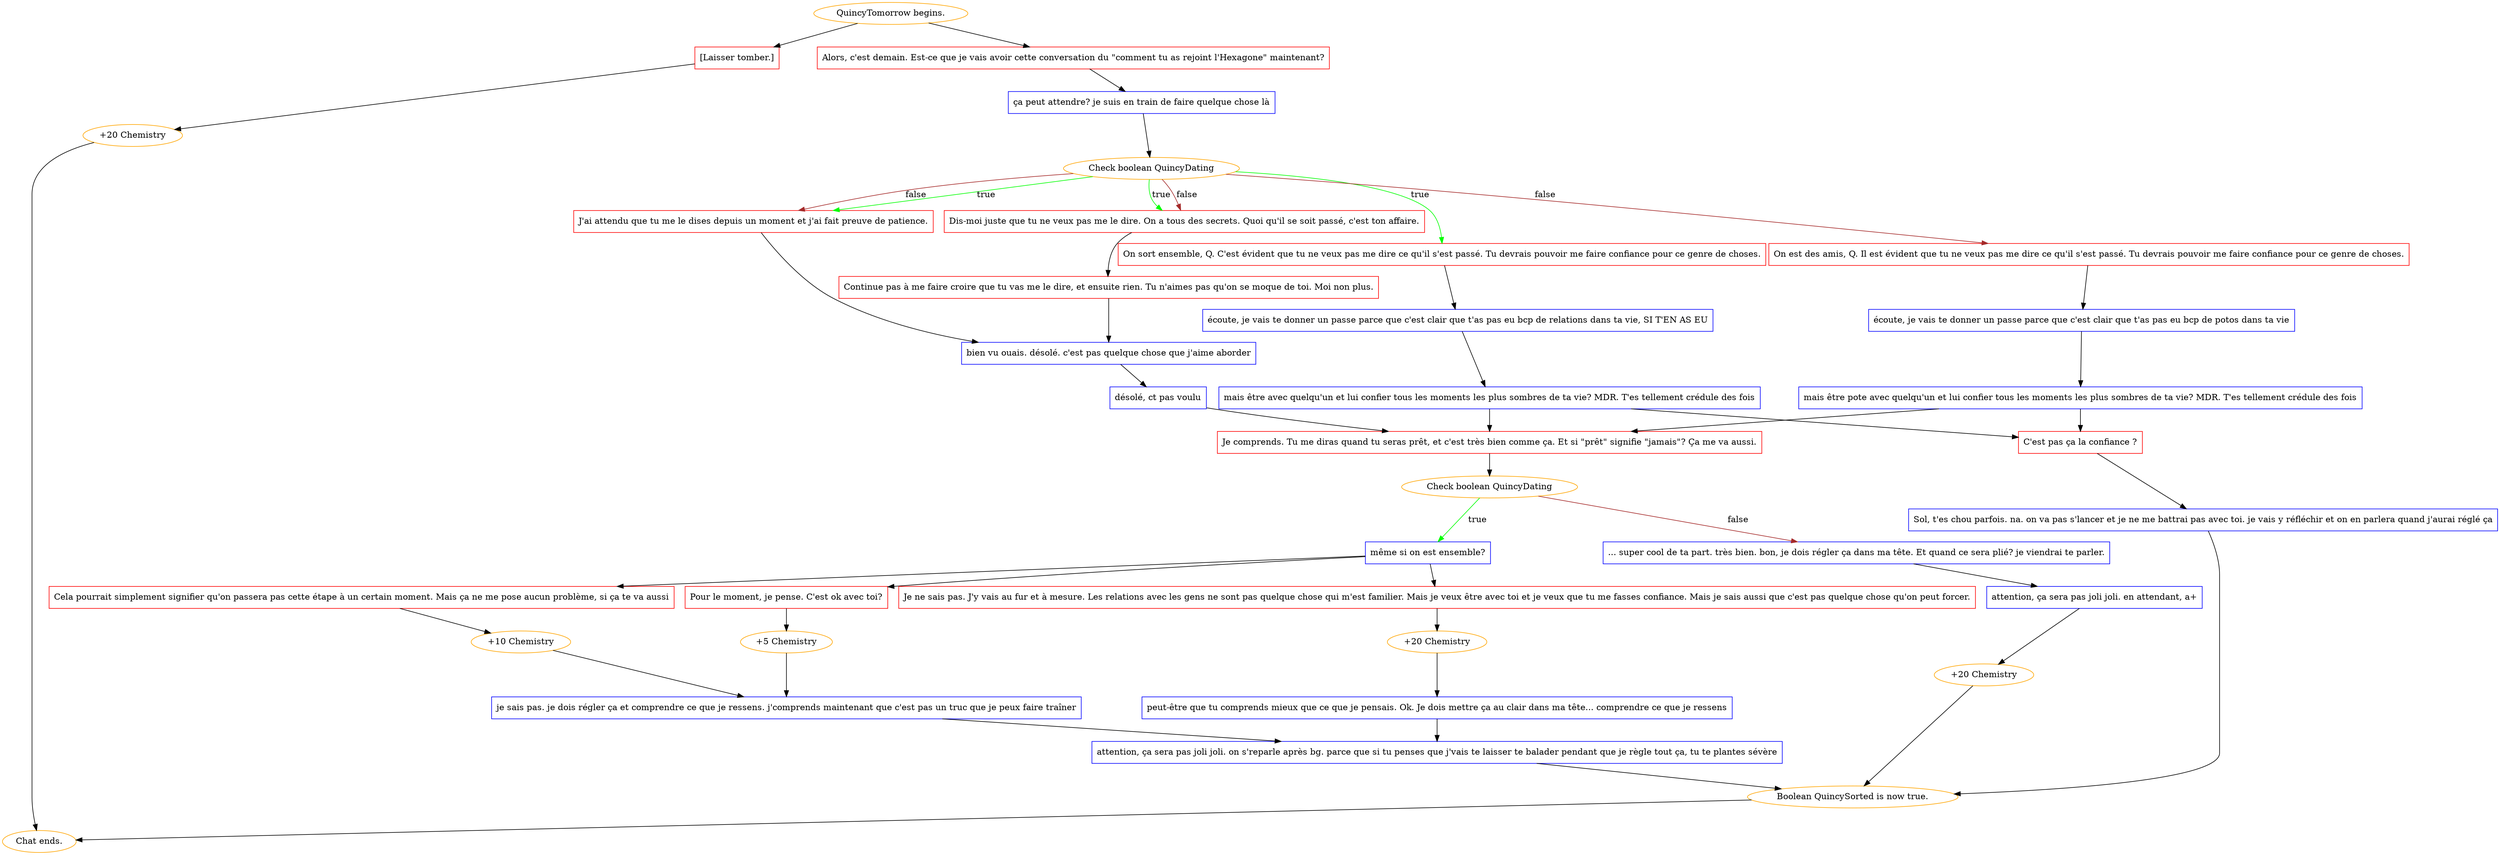 digraph {
	"QuincyTomorrow begins." [color=orange];
		"QuincyTomorrow begins." -> j2915248363;
		"QuincyTomorrow begins." -> j1925538267;
	j2915248363 [label="Alors, c'est demain. Est-ce que je vais avoir cette conversation du \"comment tu as rejoint l'Hexagone\" maintenant?",shape=box,color=red];
		j2915248363 -> j3840727778;
	j1925538267 [label="[Laisser tomber.]",shape=box,color=red];
		j1925538267 -> j367054140;
	j3840727778 [label="ça peut attendre? je suis en train de faire quelque chose là",shape=box,color=blue];
		j3840727778 -> j2620124444;
	j367054140 [label="+20 Chemistry",color=orange];
		j367054140 -> "Chat ends.";
	j2620124444 [label="Check boolean QuincyDating",color=orange];
		j2620124444 -> j2041400958 [label=true,color=green];
		j2620124444 -> j545586231 [label=true,color=green];
		j2620124444 -> j1420978997 [label=true,color=green];
		j2620124444 -> j3499953814 [label=false,color=brown];
		j2620124444 -> j545586231 [label=false,color=brown];
		j2620124444 -> j1420978997 [label=false,color=brown];
	"Chat ends." [color=orange];
	j2041400958 [label="On sort ensemble, Q. C'est évident que tu ne veux pas me dire ce qu'il s'est passé. Tu devrais pouvoir me faire confiance pour ce genre de choses.",shape=box,color=red];
		j2041400958 -> j1904996757;
	j545586231 [label="J'ai attendu que tu me le dises depuis un moment et j'ai fait preuve de patience.",shape=box,color=red];
		j545586231 -> j1001709047;
	j1420978997 [label="Dis-moi juste que tu ne veux pas me le dire. On a tous des secrets. Quoi qu'il se soit passé, c'est ton affaire.",shape=box,color=red];
		j1420978997 -> j76649594;
	j3499953814 [label="On est des amis, Q. Il est évident que tu ne veux pas me dire ce qu'il s'est passé. Tu devrais pouvoir me faire confiance pour ce genre de choses.",shape=box,color=red];
		j3499953814 -> j1608310624;
	j1904996757 [label="écoute, je vais te donner un passe parce que c'est clair que t'as pas eu bcp de relations dans ta vie, SI T'EN AS EU",shape=box,color=blue];
		j1904996757 -> j1212067574;
	j1001709047 [label="bien vu ouais. désolé. c'est pas quelque chose que j'aime aborder",shape=box,color=blue];
		j1001709047 -> j92260064;
	j76649594 [label="Continue pas à me faire croire que tu vas me le dire, et ensuite rien. Tu n'aimes pas qu'on se moque de toi. Moi non plus.",shape=box,color=red];
		j76649594 -> j1001709047;
	j1608310624 [label="écoute, je vais te donner un passe parce que c'est clair que t'as pas eu bcp de potos dans ta vie",shape=box,color=blue];
		j1608310624 -> j3593365314;
	j1212067574 [label="mais être avec quelqu'un et lui confier tous les moments les plus sombres de ta vie? MDR. T'es tellement crédule des fois",shape=box,color=blue];
		j1212067574 -> j2237975278;
		j1212067574 -> j2400427668;
	j92260064 [label="désolé, ct pas voulu",shape=box,color=blue];
		j92260064 -> j2400427668;
	j3593365314 [label="mais être pote avec quelqu'un et lui confier tous les moments les plus sombres de ta vie? MDR. T'es tellement crédule des fois",shape=box,color=blue];
		j3593365314 -> j2237975278;
		j3593365314 -> j2400427668;
	j2237975278 [label="C'est pas ça la confiance ?",shape=box,color=red];
		j2237975278 -> j160537496;
	j2400427668 [label="Je comprends. Tu me diras quand tu seras prêt, et c'est très bien comme ça. Et si \"prêt\" signifie \"jamais\"? Ça me va aussi.",shape=box,color=red];
		j2400427668 -> j2097033221;
	j160537496 [label="Sol, t'es chou parfois. na. on va pas s'lancer et je ne me battrai pas avec toi. je vais y réfléchir et on en parlera quand j'aurai réglé ça",shape=box,color=blue];
		j160537496 -> j3559374181;
	j2097033221 [label="Check boolean QuincyDating",color=orange];
		j2097033221 -> j706392255 [label=true,color=green];
		j2097033221 -> j1245778417 [label=false,color=brown];
	j3559374181 [label="Boolean QuincySorted is now true.",color=orange];
		j3559374181 -> "Chat ends.";
	j706392255 [label="même si on est ensemble?",shape=box,color=blue];
		j706392255 -> j2482107935;
		j706392255 -> j3190877194;
		j706392255 -> j3581761916;
	j1245778417 [label="... super cool de ta part. très bien. bon, je dois régler ça dans ma tête. Et quand ce sera plié? je viendrai te parler.",shape=box,color=blue];
		j1245778417 -> j2793005163;
	j2482107935 [label="Pour le moment, je pense. C'est ok avec toi?",shape=box,color=red];
		j2482107935 -> j588478941;
	j3190877194 [label="Cela pourrait simplement signifier qu'on passera pas cette étape à un certain moment. Mais ça ne me pose aucun problème, si ça te va aussi",shape=box,color=red];
		j3190877194 -> j2318061474;
	j3581761916 [label="Je ne sais pas. J'y vais au fur et à mesure. Les relations avec les gens ne sont pas quelque chose qui m'est familier. Mais je veux être avec toi et je veux que tu me fasses confiance. Mais je sais aussi que c'est pas quelque chose qu'on peut forcer.",shape=box,color=red];
		j3581761916 -> j1780933196;
	j2793005163 [label="attention, ça sera pas joli joli. en attendant, a+",shape=box,color=blue];
		j2793005163 -> j2191301368;
	j588478941 [label="+5 Chemistry",color=orange];
		j588478941 -> j712056384;
	j2318061474 [label="+10 Chemistry",color=orange];
		j2318061474 -> j712056384;
	j1780933196 [label="+20 Chemistry",color=orange];
		j1780933196 -> j3315981154;
	j2191301368 [label="+20 Chemistry",color=orange];
		j2191301368 -> j3559374181;
	j712056384 [label="je sais pas. je dois régler ça et comprendre ce que je ressens. j'comprends maintenant que c'est pas un truc que je peux faire traîner",shape=box,color=blue];
		j712056384 -> j2213368244;
	j3315981154 [label="peut-être que tu comprends mieux que ce que je pensais. Ok. Je dois mettre ça au clair dans ma tête... comprendre ce que je ressens",shape=box,color=blue];
		j3315981154 -> j2213368244;
	j2213368244 [label="attention, ça sera pas joli joli. on s'reparle après bg. parce que si tu penses que j'vais te laisser te balader pendant que je règle tout ça, tu te plantes sévère",shape=box,color=blue];
		j2213368244 -> j3559374181;
}